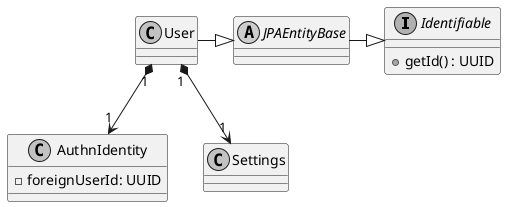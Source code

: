@startuml
skinparam monochrome true

interface Identifiable {
   +getId() : UUID
}

abstract JPAEntityBase

class AuthnIdentity {
    -foreignUserId: UUID
}

JPAEntityBase -|> Identifiable
User -|> JPAEntityBase

User "1" *--> "1" AuthnIdentity
User "1" *--> "1" Settings
@enduml
